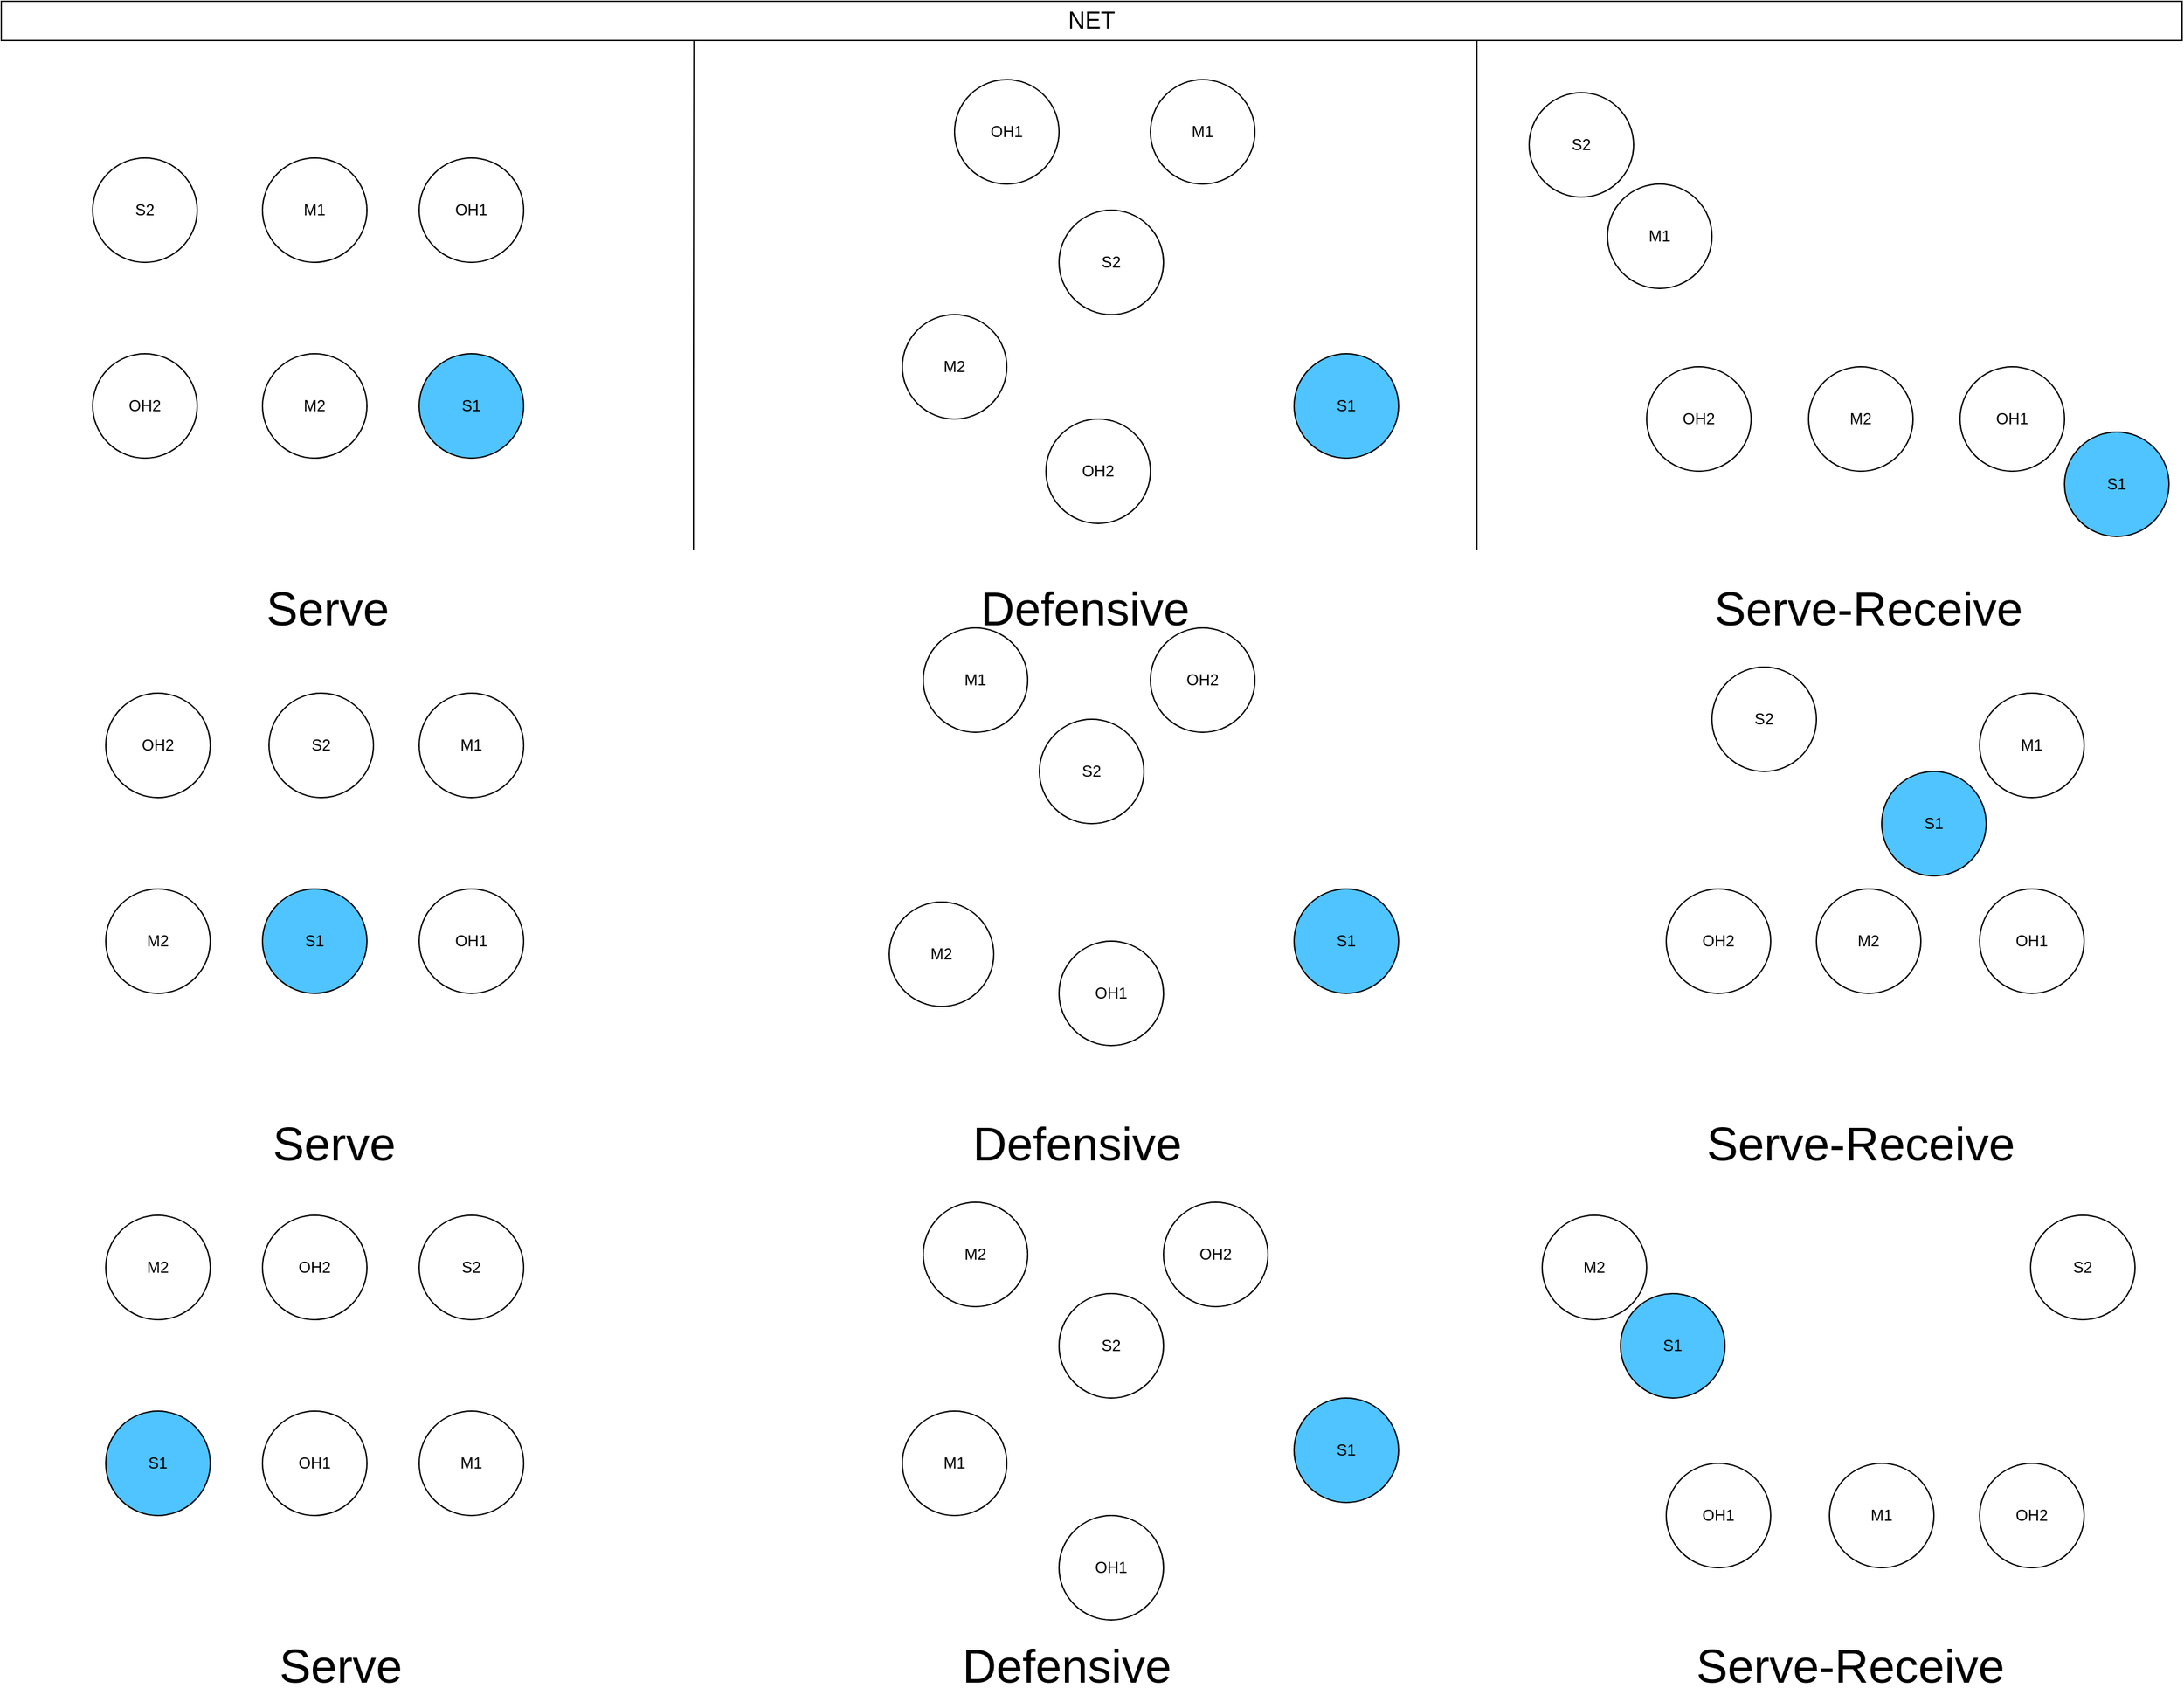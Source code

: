 <mxfile version="26.0.16">
  <diagram name="Page-1" id="3bV-v3iNxEjDUExOtoky">
    <mxGraphModel dx="2662" dy="1384" grid="1" gridSize="10" guides="1" tooltips="1" connect="1" arrows="1" fold="1" page="1" pageScale="1" pageWidth="850" pageHeight="1100" math="0" shadow="0">
      <root>
        <mxCell id="0" />
        <mxCell id="1" parent="0" />
        <mxCell id="stHNCON5wnD2ZEI-MZhL-2" value="S2" style="ellipse;whiteSpace=wrap;html=1;aspect=fixed;" vertex="1" parent="1">
          <mxGeometry x="80" y="380" width="80" height="80" as="geometry" />
        </mxCell>
        <mxCell id="stHNCON5wnD2ZEI-MZhL-3" value="OH1" style="ellipse;whiteSpace=wrap;html=1;aspect=fixed;" vertex="1" parent="1">
          <mxGeometry x="330" y="380" width="80" height="80" as="geometry" />
        </mxCell>
        <mxCell id="stHNCON5wnD2ZEI-MZhL-4" value="M2" style="ellipse;whiteSpace=wrap;html=1;aspect=fixed;" vertex="1" parent="1">
          <mxGeometry x="210" y="530" width="80" height="80" as="geometry" />
        </mxCell>
        <mxCell id="stHNCON5wnD2ZEI-MZhL-5" value="S1" style="ellipse;whiteSpace=wrap;html=1;aspect=fixed;fillColor=light-dark(#4FC4FF,var(--ge-dark-color, #121212));" vertex="1" parent="1">
          <mxGeometry x="330" y="530" width="80" height="80" as="geometry" />
        </mxCell>
        <mxCell id="stHNCON5wnD2ZEI-MZhL-6" value="M1" style="ellipse;whiteSpace=wrap;html=1;aspect=fixed;" vertex="1" parent="1">
          <mxGeometry x="210" y="380" width="80" height="80" as="geometry" />
        </mxCell>
        <mxCell id="stHNCON5wnD2ZEI-MZhL-8" value="&lt;font style=&quot;font-size: 18px;&quot;&gt;NET&lt;/font&gt;" style="rounded=0;whiteSpace=wrap;html=1;" vertex="1" parent="1">
          <mxGeometry x="10" y="260" width="1670" height="30" as="geometry" />
        </mxCell>
        <mxCell id="stHNCON5wnD2ZEI-MZhL-9" value="" style="endArrow=none;html=1;rounded=0;entryX=0.305;entryY=1.018;entryDx=0;entryDy=0;entryPerimeter=0;" edge="1" parent="1">
          <mxGeometry width="50" height="50" relative="1" as="geometry">
            <mxPoint x="540" y="680" as="sourcePoint" />
            <mxPoint x="540.35" y="290.0" as="targetPoint" />
            <Array as="points">
              <mxPoint x="540" y="569.46" />
            </Array>
          </mxGeometry>
        </mxCell>
        <mxCell id="stHNCON5wnD2ZEI-MZhL-10" value="" style="endArrow=none;html=1;rounded=0;entryX=0.337;entryY=0.967;entryDx=0;entryDy=0;entryPerimeter=0;" edge="1" parent="1">
          <mxGeometry width="50" height="50" relative="1" as="geometry">
            <mxPoint x="1140" y="680" as="sourcePoint" />
            <mxPoint x="1140" y="290" as="targetPoint" />
          </mxGeometry>
        </mxCell>
        <mxCell id="stHNCON5wnD2ZEI-MZhL-23" value="OH2" style="ellipse;whiteSpace=wrap;html=1;aspect=fixed;" vertex="1" parent="1">
          <mxGeometry x="810" y="580" width="80" height="80" as="geometry" />
        </mxCell>
        <mxCell id="stHNCON5wnD2ZEI-MZhL-24" value="S2" style="ellipse;whiteSpace=wrap;html=1;aspect=fixed;" vertex="1" parent="1">
          <mxGeometry x="820" y="420" width="80" height="80" as="geometry" />
        </mxCell>
        <mxCell id="stHNCON5wnD2ZEI-MZhL-25" value="OH1" style="ellipse;whiteSpace=wrap;html=1;aspect=fixed;" vertex="1" parent="1">
          <mxGeometry x="740" y="320" width="80" height="80" as="geometry" />
        </mxCell>
        <mxCell id="stHNCON5wnD2ZEI-MZhL-26" value="M2" style="ellipse;whiteSpace=wrap;html=1;aspect=fixed;" vertex="1" parent="1">
          <mxGeometry x="700" y="500" width="80" height="80" as="geometry" />
        </mxCell>
        <mxCell id="stHNCON5wnD2ZEI-MZhL-27" value="S1" style="ellipse;whiteSpace=wrap;html=1;aspect=fixed;fillColor=light-dark(#4FC4FF,var(--ge-dark-color, #121212));" vertex="1" parent="1">
          <mxGeometry x="1000" y="530" width="80" height="80" as="geometry" />
        </mxCell>
        <mxCell id="stHNCON5wnD2ZEI-MZhL-28" value="M1" style="ellipse;whiteSpace=wrap;html=1;aspect=fixed;" vertex="1" parent="1">
          <mxGeometry x="890" y="320" width="80" height="80" as="geometry" />
        </mxCell>
        <mxCell id="stHNCON5wnD2ZEI-MZhL-29" value="OH2" style="ellipse;whiteSpace=wrap;html=1;aspect=fixed;" vertex="1" parent="1">
          <mxGeometry x="1270" y="540" width="80" height="80" as="geometry" />
        </mxCell>
        <mxCell id="stHNCON5wnD2ZEI-MZhL-30" value="S2" style="ellipse;whiteSpace=wrap;html=1;aspect=fixed;" vertex="1" parent="1">
          <mxGeometry x="1180" y="330" width="80" height="80" as="geometry" />
        </mxCell>
        <mxCell id="stHNCON5wnD2ZEI-MZhL-31" value="OH1" style="ellipse;whiteSpace=wrap;html=1;aspect=fixed;" vertex="1" parent="1">
          <mxGeometry x="1510" y="540" width="80" height="80" as="geometry" />
        </mxCell>
        <mxCell id="stHNCON5wnD2ZEI-MZhL-32" value="M2" style="ellipse;whiteSpace=wrap;html=1;aspect=fixed;" vertex="1" parent="1">
          <mxGeometry x="1394" y="540" width="80" height="80" as="geometry" />
        </mxCell>
        <mxCell id="stHNCON5wnD2ZEI-MZhL-33" value="S1" style="ellipse;whiteSpace=wrap;html=1;aspect=fixed;fillColor=light-dark(#4FC4FF,var(--ge-dark-color, #121212));" vertex="1" parent="1">
          <mxGeometry x="1590" y="590" width="80" height="80" as="geometry" />
        </mxCell>
        <mxCell id="stHNCON5wnD2ZEI-MZhL-34" value="M1" style="ellipse;whiteSpace=wrap;html=1;aspect=fixed;" vertex="1" parent="1">
          <mxGeometry x="1240" y="400" width="80" height="80" as="geometry" />
        </mxCell>
        <mxCell id="stHNCON5wnD2ZEI-MZhL-35" value="&lt;span style=&quot;font-size: 36px;&quot;&gt;Serve&lt;/span&gt;" style="text;html=1;align=center;verticalAlign=middle;whiteSpace=wrap;rounded=0;" vertex="1" parent="1">
          <mxGeometry x="230" y="710" width="60" height="30" as="geometry" />
        </mxCell>
        <mxCell id="stHNCON5wnD2ZEI-MZhL-37" value="&lt;span style=&quot;font-size: 36px;&quot;&gt;Defensive&lt;/span&gt;" style="text;html=1;align=center;verticalAlign=middle;whiteSpace=wrap;rounded=0;" vertex="1" parent="1">
          <mxGeometry x="810" y="710" width="60" height="30" as="geometry" />
        </mxCell>
        <mxCell id="stHNCON5wnD2ZEI-MZhL-38" value="&lt;span style=&quot;font-size: 36px;&quot;&gt;Serve-Receive&lt;/span&gt;" style="text;html=1;align=center;verticalAlign=middle;whiteSpace=wrap;rounded=0;" vertex="1" parent="1">
          <mxGeometry x="1310" y="710" width="260" height="30" as="geometry" />
        </mxCell>
        <mxCell id="stHNCON5wnD2ZEI-MZhL-39" value="OH2" style="ellipse;whiteSpace=wrap;html=1;aspect=fixed;" vertex="1" parent="1">
          <mxGeometry x="90" y="790" width="80" height="80" as="geometry" />
        </mxCell>
        <mxCell id="stHNCON5wnD2ZEI-MZhL-40" value="S2" style="ellipse;whiteSpace=wrap;html=1;aspect=fixed;" vertex="1" parent="1">
          <mxGeometry x="215" y="790" width="80" height="80" as="geometry" />
        </mxCell>
        <mxCell id="stHNCON5wnD2ZEI-MZhL-41" value="OH1" style="ellipse;whiteSpace=wrap;html=1;aspect=fixed;" vertex="1" parent="1">
          <mxGeometry x="330" y="940" width="80" height="80" as="geometry" />
        </mxCell>
        <mxCell id="stHNCON5wnD2ZEI-MZhL-42" value="M2" style="ellipse;whiteSpace=wrap;html=1;aspect=fixed;" vertex="1" parent="1">
          <mxGeometry x="90" y="940" width="80" height="80" as="geometry" />
        </mxCell>
        <mxCell id="stHNCON5wnD2ZEI-MZhL-43" value="S1" style="ellipse;whiteSpace=wrap;html=1;aspect=fixed;fillColor=light-dark(#4FC4FF,var(--ge-dark-color, #121212));" vertex="1" parent="1">
          <mxGeometry x="210" y="940" width="80" height="80" as="geometry" />
        </mxCell>
        <mxCell id="stHNCON5wnD2ZEI-MZhL-44" value="M1" style="ellipse;whiteSpace=wrap;html=1;aspect=fixed;" vertex="1" parent="1">
          <mxGeometry x="330" y="790" width="80" height="80" as="geometry" />
        </mxCell>
        <mxCell id="stHNCON5wnD2ZEI-MZhL-45" value="&lt;span style=&quot;font-size: 36px;&quot;&gt;Serve&lt;/span&gt;" style="text;html=1;align=center;verticalAlign=middle;whiteSpace=wrap;rounded=0;" vertex="1" parent="1">
          <mxGeometry x="235" y="1120" width="60" height="30" as="geometry" />
        </mxCell>
        <mxCell id="stHNCON5wnD2ZEI-MZhL-47" value="OH2" style="ellipse;whiteSpace=wrap;html=1;aspect=fixed;" vertex="1" parent="1">
          <mxGeometry x="890" y="740" width="80" height="80" as="geometry" />
        </mxCell>
        <mxCell id="stHNCON5wnD2ZEI-MZhL-48" value="S2" style="ellipse;whiteSpace=wrap;html=1;aspect=fixed;" vertex="1" parent="1">
          <mxGeometry x="805" y="810" width="80" height="80" as="geometry" />
        </mxCell>
        <mxCell id="stHNCON5wnD2ZEI-MZhL-49" value="OH1" style="ellipse;whiteSpace=wrap;html=1;aspect=fixed;" vertex="1" parent="1">
          <mxGeometry x="820" y="980" width="80" height="80" as="geometry" />
        </mxCell>
        <mxCell id="stHNCON5wnD2ZEI-MZhL-50" value="M2" style="ellipse;whiteSpace=wrap;html=1;aspect=fixed;" vertex="1" parent="1">
          <mxGeometry x="690" y="950" width="80" height="80" as="geometry" />
        </mxCell>
        <mxCell id="stHNCON5wnD2ZEI-MZhL-51" value="S1" style="ellipse;whiteSpace=wrap;html=1;aspect=fixed;fillColor=light-dark(#4FC4FF,var(--ge-dark-color, #121212));" vertex="1" parent="1">
          <mxGeometry x="1000" y="940" width="80" height="80" as="geometry" />
        </mxCell>
        <mxCell id="stHNCON5wnD2ZEI-MZhL-52" value="M1" style="ellipse;whiteSpace=wrap;html=1;aspect=fixed;" vertex="1" parent="1">
          <mxGeometry x="716" y="740" width="80" height="80" as="geometry" />
        </mxCell>
        <mxCell id="stHNCON5wnD2ZEI-MZhL-53" value="OH2" style="ellipse;whiteSpace=wrap;html=1;aspect=fixed;" vertex="1" parent="1">
          <mxGeometry x="1285" y="940" width="80" height="80" as="geometry" />
        </mxCell>
        <mxCell id="stHNCON5wnD2ZEI-MZhL-54" value="S2" style="ellipse;whiteSpace=wrap;html=1;aspect=fixed;" vertex="1" parent="1">
          <mxGeometry x="1320" y="770" width="80" height="80" as="geometry" />
        </mxCell>
        <mxCell id="stHNCON5wnD2ZEI-MZhL-55" value="OH1" style="ellipse;whiteSpace=wrap;html=1;aspect=fixed;" vertex="1" parent="1">
          <mxGeometry x="1525" y="940" width="80" height="80" as="geometry" />
        </mxCell>
        <mxCell id="stHNCON5wnD2ZEI-MZhL-56" value="M2" style="ellipse;whiteSpace=wrap;html=1;aspect=fixed;" vertex="1" parent="1">
          <mxGeometry x="1400" y="940" width="80" height="80" as="geometry" />
        </mxCell>
        <mxCell id="stHNCON5wnD2ZEI-MZhL-57" value="S1" style="ellipse;whiteSpace=wrap;html=1;aspect=fixed;fillColor=light-dark(#4FC4FF,var(--ge-dark-color, #121212));" vertex="1" parent="1">
          <mxGeometry x="1450" y="850" width="80" height="80" as="geometry" />
        </mxCell>
        <mxCell id="stHNCON5wnD2ZEI-MZhL-58" value="M1" style="ellipse;whiteSpace=wrap;html=1;aspect=fixed;" vertex="1" parent="1">
          <mxGeometry x="1525" y="790" width="80" height="80" as="geometry" />
        </mxCell>
        <mxCell id="stHNCON5wnD2ZEI-MZhL-59" value="&lt;span style=&quot;font-size: 36px;&quot;&gt;Defensive&lt;/span&gt;" style="text;html=1;align=center;verticalAlign=middle;whiteSpace=wrap;rounded=0;" vertex="1" parent="1">
          <mxGeometry x="804" y="1120" width="60" height="30" as="geometry" />
        </mxCell>
        <mxCell id="stHNCON5wnD2ZEI-MZhL-60" value="&lt;span style=&quot;font-size: 36px;&quot;&gt;Serve-Receive&lt;/span&gt;" style="text;html=1;align=center;verticalAlign=middle;whiteSpace=wrap;rounded=0;" vertex="1" parent="1">
          <mxGeometry x="1304" y="1120" width="260" height="30" as="geometry" />
        </mxCell>
        <mxCell id="stHNCON5wnD2ZEI-MZhL-61" value="OH2" style="ellipse;whiteSpace=wrap;html=1;aspect=fixed;" vertex="1" parent="1">
          <mxGeometry x="210" y="1190" width="80" height="80" as="geometry" />
        </mxCell>
        <mxCell id="stHNCON5wnD2ZEI-MZhL-62" value="S2" style="ellipse;whiteSpace=wrap;html=1;aspect=fixed;" vertex="1" parent="1">
          <mxGeometry x="330" y="1190" width="80" height="80" as="geometry" />
        </mxCell>
        <mxCell id="stHNCON5wnD2ZEI-MZhL-63" value="OH1" style="ellipse;whiteSpace=wrap;html=1;aspect=fixed;" vertex="1" parent="1">
          <mxGeometry x="210" y="1340" width="80" height="80" as="geometry" />
        </mxCell>
        <mxCell id="stHNCON5wnD2ZEI-MZhL-64" value="M2" style="ellipse;whiteSpace=wrap;html=1;aspect=fixed;" vertex="1" parent="1">
          <mxGeometry x="90" y="1190" width="80" height="80" as="geometry" />
        </mxCell>
        <mxCell id="stHNCON5wnD2ZEI-MZhL-65" value="S1" style="ellipse;whiteSpace=wrap;html=1;aspect=fixed;fillColor=light-dark(#4FC4FF,var(--ge-dark-color, #121212));" vertex="1" parent="1">
          <mxGeometry x="90" y="1340" width="80" height="80" as="geometry" />
        </mxCell>
        <mxCell id="stHNCON5wnD2ZEI-MZhL-66" value="M1" style="ellipse;whiteSpace=wrap;html=1;aspect=fixed;" vertex="1" parent="1">
          <mxGeometry x="330" y="1340" width="80" height="80" as="geometry" />
        </mxCell>
        <mxCell id="stHNCON5wnD2ZEI-MZhL-67" value="&lt;span style=&quot;font-size: 36px;&quot;&gt;Serve&lt;/span&gt;" style="text;html=1;align=center;verticalAlign=middle;whiteSpace=wrap;rounded=0;" vertex="1" parent="1">
          <mxGeometry x="240" y="1520" width="60" height="30" as="geometry" />
        </mxCell>
        <mxCell id="stHNCON5wnD2ZEI-MZhL-68" value="OH2" style="ellipse;whiteSpace=wrap;html=1;aspect=fixed;" vertex="1" parent="1">
          <mxGeometry x="900" y="1180" width="80" height="80" as="geometry" />
        </mxCell>
        <mxCell id="stHNCON5wnD2ZEI-MZhL-69" value="S2" style="ellipse;whiteSpace=wrap;html=1;aspect=fixed;" vertex="1" parent="1">
          <mxGeometry x="820" y="1250" width="80" height="80" as="geometry" />
        </mxCell>
        <mxCell id="stHNCON5wnD2ZEI-MZhL-70" value="OH1" style="ellipse;whiteSpace=wrap;html=1;aspect=fixed;" vertex="1" parent="1">
          <mxGeometry x="820" y="1420" width="80" height="80" as="geometry" />
        </mxCell>
        <mxCell id="stHNCON5wnD2ZEI-MZhL-71" value="M2" style="ellipse;whiteSpace=wrap;html=1;aspect=fixed;" vertex="1" parent="1">
          <mxGeometry x="716" y="1180" width="80" height="80" as="geometry" />
        </mxCell>
        <mxCell id="stHNCON5wnD2ZEI-MZhL-72" value="S1" style="ellipse;whiteSpace=wrap;html=1;aspect=fixed;fillColor=light-dark(#4FC4FF,var(--ge-dark-color, #121212));" vertex="1" parent="1">
          <mxGeometry x="1000" y="1330" width="80" height="80" as="geometry" />
        </mxCell>
        <mxCell id="stHNCON5wnD2ZEI-MZhL-73" value="M1" style="ellipse;whiteSpace=wrap;html=1;aspect=fixed;" vertex="1" parent="1">
          <mxGeometry x="700" y="1340" width="80" height="80" as="geometry" />
        </mxCell>
        <mxCell id="stHNCON5wnD2ZEI-MZhL-74" value="OH2" style="ellipse;whiteSpace=wrap;html=1;aspect=fixed;" vertex="1" parent="1">
          <mxGeometry x="1525" y="1380" width="80" height="80" as="geometry" />
        </mxCell>
        <mxCell id="stHNCON5wnD2ZEI-MZhL-75" value="S2" style="ellipse;whiteSpace=wrap;html=1;aspect=fixed;" vertex="1" parent="1">
          <mxGeometry x="1564" y="1190" width="80" height="80" as="geometry" />
        </mxCell>
        <mxCell id="stHNCON5wnD2ZEI-MZhL-76" value="OH1" style="ellipse;whiteSpace=wrap;html=1;aspect=fixed;" vertex="1" parent="1">
          <mxGeometry x="1285" y="1380" width="80" height="80" as="geometry" />
        </mxCell>
        <mxCell id="stHNCON5wnD2ZEI-MZhL-77" value="M2" style="ellipse;whiteSpace=wrap;html=1;aspect=fixed;" vertex="1" parent="1">
          <mxGeometry x="1190" y="1190" width="80" height="80" as="geometry" />
        </mxCell>
        <mxCell id="stHNCON5wnD2ZEI-MZhL-78" value="S1" style="ellipse;whiteSpace=wrap;html=1;aspect=fixed;fillColor=light-dark(#4FC4FF,var(--ge-dark-color, #121212));" vertex="1" parent="1">
          <mxGeometry x="1250" y="1250" width="80" height="80" as="geometry" />
        </mxCell>
        <mxCell id="stHNCON5wnD2ZEI-MZhL-79" value="M1" style="ellipse;whiteSpace=wrap;html=1;aspect=fixed;" vertex="1" parent="1">
          <mxGeometry x="1410" y="1380" width="80" height="80" as="geometry" />
        </mxCell>
        <mxCell id="stHNCON5wnD2ZEI-MZhL-80" value="&lt;span style=&quot;font-size: 36px;&quot;&gt;Defensive&lt;/span&gt;" style="text;html=1;align=center;verticalAlign=middle;whiteSpace=wrap;rounded=0;" vertex="1" parent="1">
          <mxGeometry x="796" y="1520" width="60" height="30" as="geometry" />
        </mxCell>
        <mxCell id="stHNCON5wnD2ZEI-MZhL-81" value="&lt;span style=&quot;font-size: 36px;&quot;&gt;Serve-Receive&lt;/span&gt;" style="text;html=1;align=center;verticalAlign=middle;whiteSpace=wrap;rounded=0;" vertex="1" parent="1">
          <mxGeometry x="1296" y="1520" width="260" height="30" as="geometry" />
        </mxCell>
        <mxCell id="stHNCON5wnD2ZEI-MZhL-85" value="OH2" style="ellipse;whiteSpace=wrap;html=1;aspect=fixed;" vertex="1" parent="1">
          <mxGeometry x="80" y="530" width="80" height="80" as="geometry" />
        </mxCell>
      </root>
    </mxGraphModel>
  </diagram>
</mxfile>
